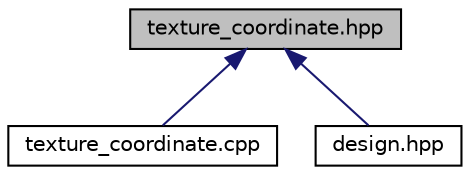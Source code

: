 digraph "texture_coordinate.hpp"
{
  edge [fontname="Helvetica",fontsize="10",labelfontname="Helvetica",labelfontsize="10"];
  node [fontname="Helvetica",fontsize="10",shape=record];
  Node12 [label="texture_coordinate.hpp",height=0.2,width=0.4,color="black", fillcolor="grey75", style="filled", fontcolor="black"];
  Node12 -> Node13 [dir="back",color="midnightblue",fontsize="10",style="solid",fontname="Helvetica"];
  Node13 [label="texture_coordinate.cpp",height=0.2,width=0.4,color="black", fillcolor="white", style="filled",URL="$texture__coordinate_8cpp.html"];
  Node12 -> Node14 [dir="back",color="midnightblue",fontsize="10",style="solid",fontname="Helvetica"];
  Node14 [label="design.hpp",height=0.2,width=0.4,color="black", fillcolor="white", style="filled",URL="$design_8hpp.html"];
}

